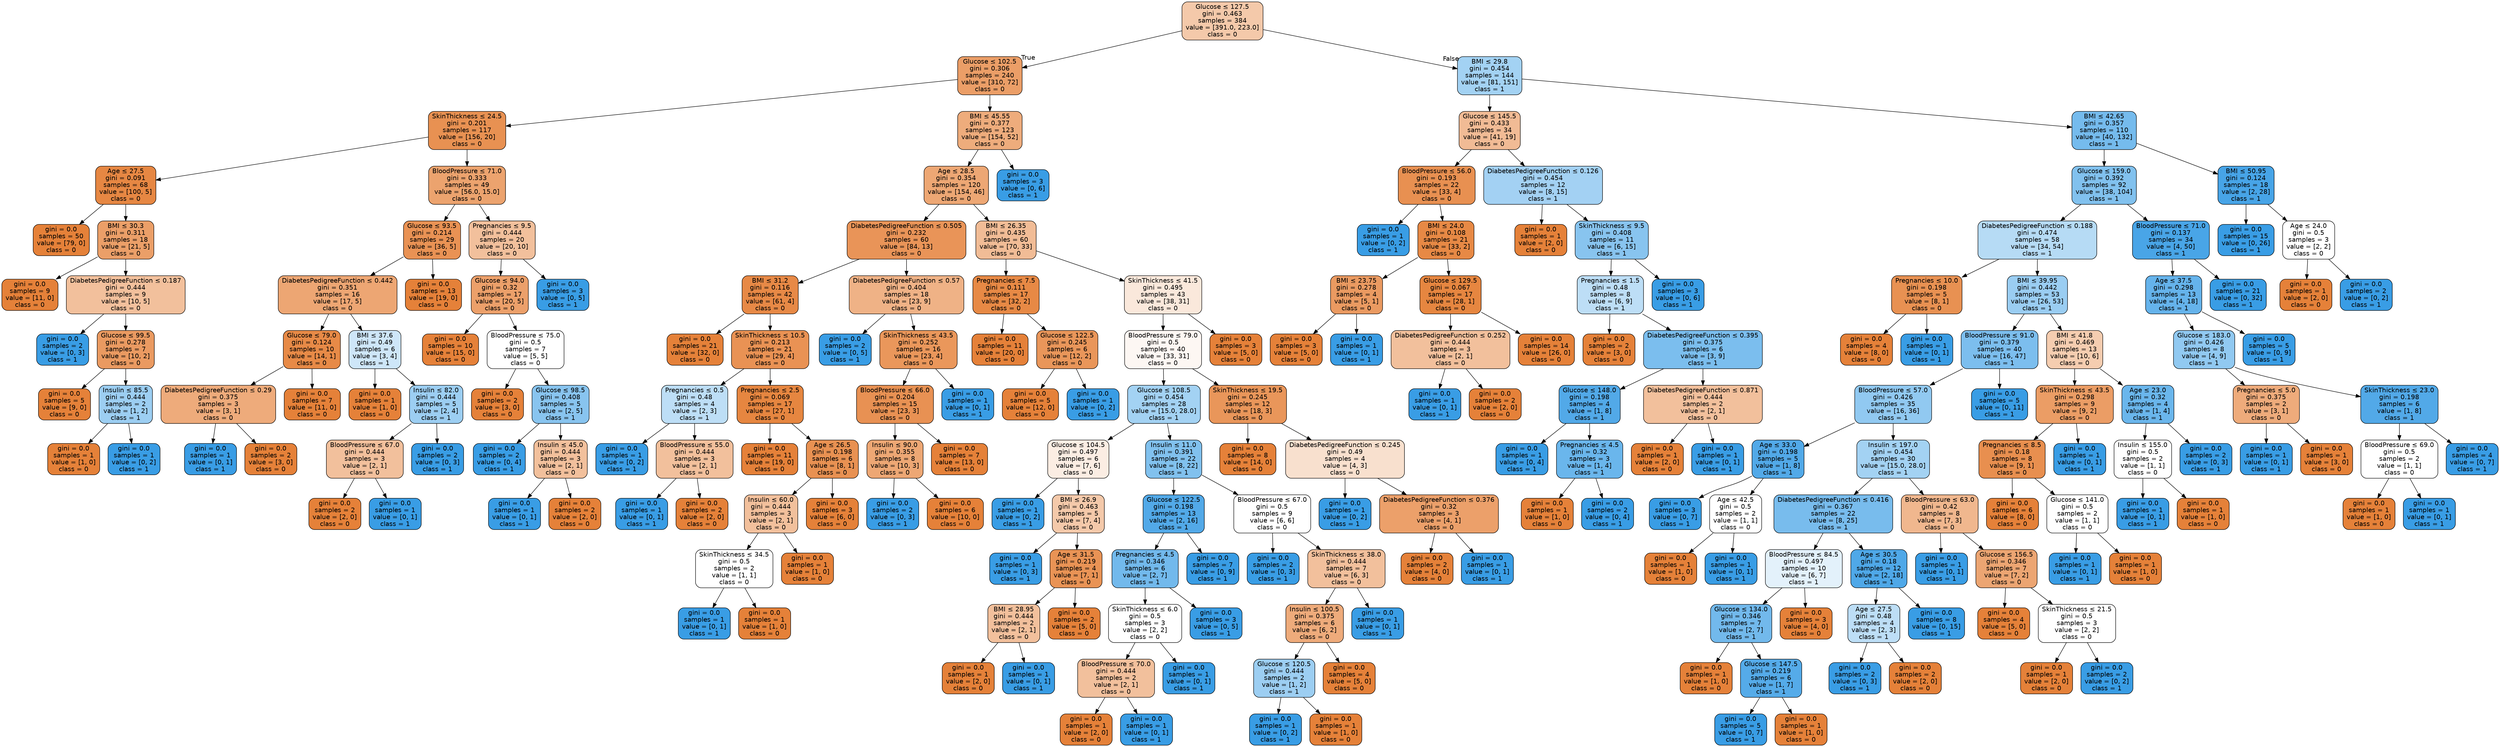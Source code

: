 digraph Tree {
node [shape=box, style="filled, rounded", color="black", fontname="helvetica"] ;
edge [fontname="helvetica"] ;
0 [label=<Glucose &le; 127.5<br/>gini = 0.463<br/>samples = 384<br/>value = [391.0, 223.0]<br/>class = 0>, fillcolor="#f4c9aa"] ;
1 [label=<Glucose &le; 102.5<br/>gini = 0.306<br/>samples = 240<br/>value = [310, 72]<br/>class = 0>, fillcolor="#eb9e67"] ;
0 -> 1 [labeldistance=2.5, labelangle=45, headlabel="True"] ;
2 [label=<SkinThickness &le; 24.5<br/>gini = 0.201<br/>samples = 117<br/>value = [156, 20]<br/>class = 0>, fillcolor="#e89152"] ;
1 -> 2 ;
3 [label=<Age &le; 27.5<br/>gini = 0.091<br/>samples = 68<br/>value = [100, 5]<br/>class = 0>, fillcolor="#e68743"] ;
2 -> 3 ;
4 [label=<gini = 0.0<br/>samples = 50<br/>value = [79, 0]<br/>class = 0>, fillcolor="#e58139"] ;
3 -> 4 ;
5 [label=<BMI &le; 30.3<br/>gini = 0.311<br/>samples = 18<br/>value = [21, 5]<br/>class = 0>, fillcolor="#eb9f68"] ;
3 -> 5 ;
6 [label=<gini = 0.0<br/>samples = 9<br/>value = [11, 0]<br/>class = 0>, fillcolor="#e58139"] ;
5 -> 6 ;
7 [label=<DiabetesPedigreeFunction &le; 0.187<br/>gini = 0.444<br/>samples = 9<br/>value = [10, 5]<br/>class = 0>, fillcolor="#f2c09c"] ;
5 -> 7 ;
8 [label=<gini = 0.0<br/>samples = 2<br/>value = [0, 3]<br/>class = 1>, fillcolor="#399de5"] ;
7 -> 8 ;
9 [label=<Glucose &le; 99.5<br/>gini = 0.278<br/>samples = 7<br/>value = [10, 2]<br/>class = 0>, fillcolor="#ea9a61"] ;
7 -> 9 ;
10 [label=<gini = 0.0<br/>samples = 5<br/>value = [9, 0]<br/>class = 0>, fillcolor="#e58139"] ;
9 -> 10 ;
11 [label=<Insulin &le; 85.5<br/>gini = 0.444<br/>samples = 2<br/>value = [1, 2]<br/>class = 1>, fillcolor="#9ccef2"] ;
9 -> 11 ;
12 [label=<gini = 0.0<br/>samples = 1<br/>value = [1, 0]<br/>class = 0>, fillcolor="#e58139"] ;
11 -> 12 ;
13 [label=<gini = 0.0<br/>samples = 1<br/>value = [0, 2]<br/>class = 1>, fillcolor="#399de5"] ;
11 -> 13 ;
14 [label=<BloodPressure &le; 71.0<br/>gini = 0.333<br/>samples = 49<br/>value = [56.0, 15.0]<br/>class = 0>, fillcolor="#eca36e"] ;
2 -> 14 ;
15 [label=<Glucose &le; 93.5<br/>gini = 0.214<br/>samples = 29<br/>value = [36, 5]<br/>class = 0>, fillcolor="#e99254"] ;
14 -> 15 ;
16 [label=<DiabetesPedigreeFunction &le; 0.442<br/>gini = 0.351<br/>samples = 16<br/>value = [17, 5]<br/>class = 0>, fillcolor="#eda673"] ;
15 -> 16 ;
17 [label=<Glucose &le; 79.0<br/>gini = 0.124<br/>samples = 10<br/>value = [14, 1]<br/>class = 0>, fillcolor="#e78a47"] ;
16 -> 17 ;
18 [label=<DiabetesPedigreeFunction &le; 0.29<br/>gini = 0.375<br/>samples = 3<br/>value = [3, 1]<br/>class = 0>, fillcolor="#eeab7b"] ;
17 -> 18 ;
19 [label=<gini = 0.0<br/>samples = 1<br/>value = [0, 1]<br/>class = 1>, fillcolor="#399de5"] ;
18 -> 19 ;
20 [label=<gini = 0.0<br/>samples = 2<br/>value = [3, 0]<br/>class = 0>, fillcolor="#e58139"] ;
18 -> 20 ;
21 [label=<gini = 0.0<br/>samples = 7<br/>value = [11, 0]<br/>class = 0>, fillcolor="#e58139"] ;
17 -> 21 ;
22 [label=<BMI &le; 37.6<br/>gini = 0.49<br/>samples = 6<br/>value = [3, 4]<br/>class = 1>, fillcolor="#cee6f8"] ;
16 -> 22 ;
23 [label=<gini = 0.0<br/>samples = 1<br/>value = [1, 0]<br/>class = 0>, fillcolor="#e58139"] ;
22 -> 23 ;
24 [label=<Insulin &le; 82.0<br/>gini = 0.444<br/>samples = 5<br/>value = [2, 4]<br/>class = 1>, fillcolor="#9ccef2"] ;
22 -> 24 ;
25 [label=<BloodPressure &le; 67.0<br/>gini = 0.444<br/>samples = 3<br/>value = [2, 1]<br/>class = 0>, fillcolor="#f2c09c"] ;
24 -> 25 ;
26 [label=<gini = 0.0<br/>samples = 2<br/>value = [2, 0]<br/>class = 0>, fillcolor="#e58139"] ;
25 -> 26 ;
27 [label=<gini = 0.0<br/>samples = 1<br/>value = [0, 1]<br/>class = 1>, fillcolor="#399de5"] ;
25 -> 27 ;
28 [label=<gini = 0.0<br/>samples = 2<br/>value = [0, 3]<br/>class = 1>, fillcolor="#399de5"] ;
24 -> 28 ;
29 [label=<gini = 0.0<br/>samples = 13<br/>value = [19, 0]<br/>class = 0>, fillcolor="#e58139"] ;
15 -> 29 ;
30 [label=<Pregnancies &le; 9.5<br/>gini = 0.444<br/>samples = 20<br/>value = [20, 10]<br/>class = 0>, fillcolor="#f2c09c"] ;
14 -> 30 ;
31 [label=<Glucose &le; 94.0<br/>gini = 0.32<br/>samples = 17<br/>value = [20, 5]<br/>class = 0>, fillcolor="#eca06a"] ;
30 -> 31 ;
32 [label=<gini = 0.0<br/>samples = 10<br/>value = [15, 0]<br/>class = 0>, fillcolor="#e58139"] ;
31 -> 32 ;
33 [label=<BloodPressure &le; 75.0<br/>gini = 0.5<br/>samples = 7<br/>value = [5, 5]<br/>class = 0>, fillcolor="#ffffff"] ;
31 -> 33 ;
34 [label=<gini = 0.0<br/>samples = 2<br/>value = [3, 0]<br/>class = 0>, fillcolor="#e58139"] ;
33 -> 34 ;
35 [label=<Glucose &le; 98.5<br/>gini = 0.408<br/>samples = 5<br/>value = [2, 5]<br/>class = 1>, fillcolor="#88c4ef"] ;
33 -> 35 ;
36 [label=<gini = 0.0<br/>samples = 2<br/>value = [0, 4]<br/>class = 1>, fillcolor="#399de5"] ;
35 -> 36 ;
37 [label=<Insulin &le; 45.0<br/>gini = 0.444<br/>samples = 3<br/>value = [2, 1]<br/>class = 0>, fillcolor="#f2c09c"] ;
35 -> 37 ;
38 [label=<gini = 0.0<br/>samples = 1<br/>value = [0, 1]<br/>class = 1>, fillcolor="#399de5"] ;
37 -> 38 ;
39 [label=<gini = 0.0<br/>samples = 2<br/>value = [2, 0]<br/>class = 0>, fillcolor="#e58139"] ;
37 -> 39 ;
40 [label=<gini = 0.0<br/>samples = 3<br/>value = [0, 5]<br/>class = 1>, fillcolor="#399de5"] ;
30 -> 40 ;
41 [label=<BMI &le; 45.55<br/>gini = 0.377<br/>samples = 123<br/>value = [154, 52]<br/>class = 0>, fillcolor="#eeac7c"] ;
1 -> 41 ;
42 [label=<Age &le; 28.5<br/>gini = 0.354<br/>samples = 120<br/>value = [154, 46]<br/>class = 0>, fillcolor="#eda774"] ;
41 -> 42 ;
43 [label=<DiabetesPedigreeFunction &le; 0.505<br/>gini = 0.232<br/>samples = 60<br/>value = [84, 13]<br/>class = 0>, fillcolor="#e99458"] ;
42 -> 43 ;
44 [label=<BMI &le; 31.2<br/>gini = 0.116<br/>samples = 42<br/>value = [61, 4]<br/>class = 0>, fillcolor="#e78946"] ;
43 -> 44 ;
45 [label=<gini = 0.0<br/>samples = 21<br/>value = [32, 0]<br/>class = 0>, fillcolor="#e58139"] ;
44 -> 45 ;
46 [label=<SkinThickness &le; 10.5<br/>gini = 0.213<br/>samples = 21<br/>value = [29, 4]<br/>class = 0>, fillcolor="#e99254"] ;
44 -> 46 ;
47 [label=<Pregnancies &le; 0.5<br/>gini = 0.48<br/>samples = 4<br/>value = [2, 3]<br/>class = 1>, fillcolor="#bddef6"] ;
46 -> 47 ;
48 [label=<gini = 0.0<br/>samples = 1<br/>value = [0, 2]<br/>class = 1>, fillcolor="#399de5"] ;
47 -> 48 ;
49 [label=<BloodPressure &le; 55.0<br/>gini = 0.444<br/>samples = 3<br/>value = [2, 1]<br/>class = 0>, fillcolor="#f2c09c"] ;
47 -> 49 ;
50 [label=<gini = 0.0<br/>samples = 1<br/>value = [0, 1]<br/>class = 1>, fillcolor="#399de5"] ;
49 -> 50 ;
51 [label=<gini = 0.0<br/>samples = 2<br/>value = [2, 0]<br/>class = 0>, fillcolor="#e58139"] ;
49 -> 51 ;
52 [label=<Pregnancies &le; 2.5<br/>gini = 0.069<br/>samples = 17<br/>value = [27, 1]<br/>class = 0>, fillcolor="#e68640"] ;
46 -> 52 ;
53 [label=<gini = 0.0<br/>samples = 11<br/>value = [19, 0]<br/>class = 0>, fillcolor="#e58139"] ;
52 -> 53 ;
54 [label=<Age &le; 26.5<br/>gini = 0.198<br/>samples = 6<br/>value = [8, 1]<br/>class = 0>, fillcolor="#e89152"] ;
52 -> 54 ;
55 [label=<Insulin &le; 60.0<br/>gini = 0.444<br/>samples = 3<br/>value = [2, 1]<br/>class = 0>, fillcolor="#f2c09c"] ;
54 -> 55 ;
56 [label=<SkinThickness &le; 34.5<br/>gini = 0.5<br/>samples = 2<br/>value = [1, 1]<br/>class = 0>, fillcolor="#ffffff"] ;
55 -> 56 ;
57 [label=<gini = 0.0<br/>samples = 1<br/>value = [0, 1]<br/>class = 1>, fillcolor="#399de5"] ;
56 -> 57 ;
58 [label=<gini = 0.0<br/>samples = 1<br/>value = [1, 0]<br/>class = 0>, fillcolor="#e58139"] ;
56 -> 58 ;
59 [label=<gini = 0.0<br/>samples = 1<br/>value = [1, 0]<br/>class = 0>, fillcolor="#e58139"] ;
55 -> 59 ;
60 [label=<gini = 0.0<br/>samples = 3<br/>value = [6, 0]<br/>class = 0>, fillcolor="#e58139"] ;
54 -> 60 ;
61 [label=<DiabetesPedigreeFunction &le; 0.57<br/>gini = 0.404<br/>samples = 18<br/>value = [23, 9]<br/>class = 0>, fillcolor="#efb286"] ;
43 -> 61 ;
62 [label=<gini = 0.0<br/>samples = 2<br/>value = [0, 5]<br/>class = 1>, fillcolor="#399de5"] ;
61 -> 62 ;
63 [label=<SkinThickness &le; 43.5<br/>gini = 0.252<br/>samples = 16<br/>value = [23, 4]<br/>class = 0>, fillcolor="#ea975b"] ;
61 -> 63 ;
64 [label=<BloodPressure &le; 66.0<br/>gini = 0.204<br/>samples = 15<br/>value = [23, 3]<br/>class = 0>, fillcolor="#e89153"] ;
63 -> 64 ;
65 [label=<Insulin &le; 90.0<br/>gini = 0.355<br/>samples = 8<br/>value = [10, 3]<br/>class = 0>, fillcolor="#eda774"] ;
64 -> 65 ;
66 [label=<gini = 0.0<br/>samples = 2<br/>value = [0, 3]<br/>class = 1>, fillcolor="#399de5"] ;
65 -> 66 ;
67 [label=<gini = 0.0<br/>samples = 6<br/>value = [10, 0]<br/>class = 0>, fillcolor="#e58139"] ;
65 -> 67 ;
68 [label=<gini = 0.0<br/>samples = 7<br/>value = [13, 0]<br/>class = 0>, fillcolor="#e58139"] ;
64 -> 68 ;
69 [label=<gini = 0.0<br/>samples = 1<br/>value = [0, 1]<br/>class = 1>, fillcolor="#399de5"] ;
63 -> 69 ;
70 [label=<BMI &le; 26.35<br/>gini = 0.435<br/>samples = 60<br/>value = [70, 33]<br/>class = 0>, fillcolor="#f1bc96"] ;
42 -> 70 ;
71 [label=<Pregnancies &le; 7.5<br/>gini = 0.111<br/>samples = 17<br/>value = [32, 2]<br/>class = 0>, fillcolor="#e78945"] ;
70 -> 71 ;
72 [label=<gini = 0.0<br/>samples = 11<br/>value = [20, 0]<br/>class = 0>, fillcolor="#e58139"] ;
71 -> 72 ;
73 [label=<Glucose &le; 122.5<br/>gini = 0.245<br/>samples = 6<br/>value = [12, 2]<br/>class = 0>, fillcolor="#e9965a"] ;
71 -> 73 ;
74 [label=<gini = 0.0<br/>samples = 5<br/>value = [12, 0]<br/>class = 0>, fillcolor="#e58139"] ;
73 -> 74 ;
75 [label=<gini = 0.0<br/>samples = 1<br/>value = [0, 2]<br/>class = 1>, fillcolor="#399de5"] ;
73 -> 75 ;
76 [label=<SkinThickness &le; 41.5<br/>gini = 0.495<br/>samples = 43<br/>value = [38, 31]<br/>class = 0>, fillcolor="#fae8db"] ;
70 -> 76 ;
77 [label=<BloodPressure &le; 79.0<br/>gini = 0.5<br/>samples = 40<br/>value = [33, 31]<br/>class = 0>, fillcolor="#fdf7f3"] ;
76 -> 77 ;
78 [label=<Glucose &le; 108.5<br/>gini = 0.454<br/>samples = 28<br/>value = [15.0, 28.0]<br/>class = 1>, fillcolor="#a3d2f3"] ;
77 -> 78 ;
79 [label=<Glucose &le; 104.5<br/>gini = 0.497<br/>samples = 6<br/>value = [7, 6]<br/>class = 0>, fillcolor="#fbede3"] ;
78 -> 79 ;
80 [label=<gini = 0.0<br/>samples = 1<br/>value = [0, 2]<br/>class = 1>, fillcolor="#399de5"] ;
79 -> 80 ;
81 [label=<BMI &le; 26.9<br/>gini = 0.463<br/>samples = 5<br/>value = [7, 4]<br/>class = 0>, fillcolor="#f4c9aa"] ;
79 -> 81 ;
82 [label=<gini = 0.0<br/>samples = 1<br/>value = [0, 3]<br/>class = 1>, fillcolor="#399de5"] ;
81 -> 82 ;
83 [label=<Age &le; 31.5<br/>gini = 0.219<br/>samples = 4<br/>value = [7, 1]<br/>class = 0>, fillcolor="#e99355"] ;
81 -> 83 ;
84 [label=<BMI &le; 28.95<br/>gini = 0.444<br/>samples = 2<br/>value = [2, 1]<br/>class = 0>, fillcolor="#f2c09c"] ;
83 -> 84 ;
85 [label=<gini = 0.0<br/>samples = 1<br/>value = [2, 0]<br/>class = 0>, fillcolor="#e58139"] ;
84 -> 85 ;
86 [label=<gini = 0.0<br/>samples = 1<br/>value = [0, 1]<br/>class = 1>, fillcolor="#399de5"] ;
84 -> 86 ;
87 [label=<gini = 0.0<br/>samples = 2<br/>value = [5, 0]<br/>class = 0>, fillcolor="#e58139"] ;
83 -> 87 ;
88 [label=<Insulin &le; 11.0<br/>gini = 0.391<br/>samples = 22<br/>value = [8, 22]<br/>class = 1>, fillcolor="#81c1ee"] ;
78 -> 88 ;
89 [label=<Glucose &le; 122.5<br/>gini = 0.198<br/>samples = 13<br/>value = [2, 16]<br/>class = 1>, fillcolor="#52a9e8"] ;
88 -> 89 ;
90 [label=<Pregnancies &le; 4.5<br/>gini = 0.346<br/>samples = 6<br/>value = [2, 7]<br/>class = 1>, fillcolor="#72b9ec"] ;
89 -> 90 ;
91 [label=<SkinThickness &le; 6.0<br/>gini = 0.5<br/>samples = 3<br/>value = [2, 2]<br/>class = 0>, fillcolor="#ffffff"] ;
90 -> 91 ;
92 [label=<BloodPressure &le; 70.0<br/>gini = 0.444<br/>samples = 2<br/>value = [2, 1]<br/>class = 0>, fillcolor="#f2c09c"] ;
91 -> 92 ;
93 [label=<gini = 0.0<br/>samples = 1<br/>value = [2, 0]<br/>class = 0>, fillcolor="#e58139"] ;
92 -> 93 ;
94 [label=<gini = 0.0<br/>samples = 1<br/>value = [0, 1]<br/>class = 1>, fillcolor="#399de5"] ;
92 -> 94 ;
95 [label=<gini = 0.0<br/>samples = 1<br/>value = [0, 1]<br/>class = 1>, fillcolor="#399de5"] ;
91 -> 95 ;
96 [label=<gini = 0.0<br/>samples = 3<br/>value = [0, 5]<br/>class = 1>, fillcolor="#399de5"] ;
90 -> 96 ;
97 [label=<gini = 0.0<br/>samples = 7<br/>value = [0, 9]<br/>class = 1>, fillcolor="#399de5"] ;
89 -> 97 ;
98 [label=<BloodPressure &le; 67.0<br/>gini = 0.5<br/>samples = 9<br/>value = [6, 6]<br/>class = 0>, fillcolor="#ffffff"] ;
88 -> 98 ;
99 [label=<gini = 0.0<br/>samples = 2<br/>value = [0, 3]<br/>class = 1>, fillcolor="#399de5"] ;
98 -> 99 ;
100 [label=<SkinThickness &le; 38.0<br/>gini = 0.444<br/>samples = 7<br/>value = [6, 3]<br/>class = 0>, fillcolor="#f2c09c"] ;
98 -> 100 ;
101 [label=<Insulin &le; 100.5<br/>gini = 0.375<br/>samples = 6<br/>value = [6, 2]<br/>class = 0>, fillcolor="#eeab7b"] ;
100 -> 101 ;
102 [label=<Glucose &le; 120.5<br/>gini = 0.444<br/>samples = 2<br/>value = [1, 2]<br/>class = 1>, fillcolor="#9ccef2"] ;
101 -> 102 ;
103 [label=<gini = 0.0<br/>samples = 1<br/>value = [0, 2]<br/>class = 1>, fillcolor="#399de5"] ;
102 -> 103 ;
104 [label=<gini = 0.0<br/>samples = 1<br/>value = [1, 0]<br/>class = 0>, fillcolor="#e58139"] ;
102 -> 104 ;
105 [label=<gini = 0.0<br/>samples = 4<br/>value = [5, 0]<br/>class = 0>, fillcolor="#e58139"] ;
101 -> 105 ;
106 [label=<gini = 0.0<br/>samples = 1<br/>value = [0, 1]<br/>class = 1>, fillcolor="#399de5"] ;
100 -> 106 ;
107 [label=<SkinThickness &le; 19.5<br/>gini = 0.245<br/>samples = 12<br/>value = [18, 3]<br/>class = 0>, fillcolor="#e9965a"] ;
77 -> 107 ;
108 [label=<gini = 0.0<br/>samples = 8<br/>value = [14, 0]<br/>class = 0>, fillcolor="#e58139"] ;
107 -> 108 ;
109 [label=<DiabetesPedigreeFunction &le; 0.245<br/>gini = 0.49<br/>samples = 4<br/>value = [4, 3]<br/>class = 0>, fillcolor="#f8e0ce"] ;
107 -> 109 ;
110 [label=<gini = 0.0<br/>samples = 1<br/>value = [0, 2]<br/>class = 1>, fillcolor="#399de5"] ;
109 -> 110 ;
111 [label=<DiabetesPedigreeFunction &le; 0.376<br/>gini = 0.32<br/>samples = 3<br/>value = [4, 1]<br/>class = 0>, fillcolor="#eca06a"] ;
109 -> 111 ;
112 [label=<gini = 0.0<br/>samples = 2<br/>value = [4, 0]<br/>class = 0>, fillcolor="#e58139"] ;
111 -> 112 ;
113 [label=<gini = 0.0<br/>samples = 1<br/>value = [0, 1]<br/>class = 1>, fillcolor="#399de5"] ;
111 -> 113 ;
114 [label=<gini = 0.0<br/>samples = 3<br/>value = [5, 0]<br/>class = 0>, fillcolor="#e58139"] ;
76 -> 114 ;
115 [label=<gini = 0.0<br/>samples = 3<br/>value = [0, 6]<br/>class = 1>, fillcolor="#399de5"] ;
41 -> 115 ;
116 [label=<BMI &le; 29.8<br/>gini = 0.454<br/>samples = 144<br/>value = [81, 151]<br/>class = 1>, fillcolor="#a3d2f3"] ;
0 -> 116 [labeldistance=2.5, labelangle=-45, headlabel="False"] ;
117 [label=<Glucose &le; 145.5<br/>gini = 0.433<br/>samples = 34<br/>value = [41, 19]<br/>class = 0>, fillcolor="#f1bb95"] ;
116 -> 117 ;
118 [label=<BloodPressure &le; 56.0<br/>gini = 0.193<br/>samples = 22<br/>value = [33, 4]<br/>class = 0>, fillcolor="#e89051"] ;
117 -> 118 ;
119 [label=<gini = 0.0<br/>samples = 1<br/>value = [0, 2]<br/>class = 1>, fillcolor="#399de5"] ;
118 -> 119 ;
120 [label=<BMI &le; 24.0<br/>gini = 0.108<br/>samples = 21<br/>value = [33, 2]<br/>class = 0>, fillcolor="#e78945"] ;
118 -> 120 ;
121 [label=<BMI &le; 23.75<br/>gini = 0.278<br/>samples = 4<br/>value = [5, 1]<br/>class = 0>, fillcolor="#ea9a61"] ;
120 -> 121 ;
122 [label=<gini = 0.0<br/>samples = 3<br/>value = [5, 0]<br/>class = 0>, fillcolor="#e58139"] ;
121 -> 122 ;
123 [label=<gini = 0.0<br/>samples = 1<br/>value = [0, 1]<br/>class = 1>, fillcolor="#399de5"] ;
121 -> 123 ;
124 [label=<Glucose &le; 129.5<br/>gini = 0.067<br/>samples = 17<br/>value = [28, 1]<br/>class = 0>, fillcolor="#e68640"] ;
120 -> 124 ;
125 [label=<DiabetesPedigreeFunction &le; 0.252<br/>gini = 0.444<br/>samples = 3<br/>value = [2, 1]<br/>class = 0>, fillcolor="#f2c09c"] ;
124 -> 125 ;
126 [label=<gini = 0.0<br/>samples = 1<br/>value = [0, 1]<br/>class = 1>, fillcolor="#399de5"] ;
125 -> 126 ;
127 [label=<gini = 0.0<br/>samples = 2<br/>value = [2, 0]<br/>class = 0>, fillcolor="#e58139"] ;
125 -> 127 ;
128 [label=<gini = 0.0<br/>samples = 14<br/>value = [26, 0]<br/>class = 0>, fillcolor="#e58139"] ;
124 -> 128 ;
129 [label=<DiabetesPedigreeFunction &le; 0.126<br/>gini = 0.454<br/>samples = 12<br/>value = [8, 15]<br/>class = 1>, fillcolor="#a3d1f3"] ;
117 -> 129 ;
130 [label=<gini = 0.0<br/>samples = 1<br/>value = [2, 0]<br/>class = 0>, fillcolor="#e58139"] ;
129 -> 130 ;
131 [label=<SkinThickness &le; 9.5<br/>gini = 0.408<br/>samples = 11<br/>value = [6, 15]<br/>class = 1>, fillcolor="#88c4ef"] ;
129 -> 131 ;
132 [label=<Pregnancies &le; 1.5<br/>gini = 0.48<br/>samples = 8<br/>value = [6, 9]<br/>class = 1>, fillcolor="#bddef6"] ;
131 -> 132 ;
133 [label=<gini = 0.0<br/>samples = 2<br/>value = [3, 0]<br/>class = 0>, fillcolor="#e58139"] ;
132 -> 133 ;
134 [label=<DiabetesPedigreeFunction &le; 0.395<br/>gini = 0.375<br/>samples = 6<br/>value = [3, 9]<br/>class = 1>, fillcolor="#7bbeee"] ;
132 -> 134 ;
135 [label=<Glucose &le; 148.0<br/>gini = 0.198<br/>samples = 4<br/>value = [1, 8]<br/>class = 1>, fillcolor="#52a9e8"] ;
134 -> 135 ;
136 [label=<gini = 0.0<br/>samples = 1<br/>value = [0, 4]<br/>class = 1>, fillcolor="#399de5"] ;
135 -> 136 ;
137 [label=<Pregnancies &le; 4.5<br/>gini = 0.32<br/>samples = 3<br/>value = [1, 4]<br/>class = 1>, fillcolor="#6ab6ec"] ;
135 -> 137 ;
138 [label=<gini = 0.0<br/>samples = 1<br/>value = [1, 0]<br/>class = 0>, fillcolor="#e58139"] ;
137 -> 138 ;
139 [label=<gini = 0.0<br/>samples = 2<br/>value = [0, 4]<br/>class = 1>, fillcolor="#399de5"] ;
137 -> 139 ;
140 [label=<DiabetesPedigreeFunction &le; 0.871<br/>gini = 0.444<br/>samples = 2<br/>value = [2, 1]<br/>class = 0>, fillcolor="#f2c09c"] ;
134 -> 140 ;
141 [label=<gini = 0.0<br/>samples = 1<br/>value = [2, 0]<br/>class = 0>, fillcolor="#e58139"] ;
140 -> 141 ;
142 [label=<gini = 0.0<br/>samples = 1<br/>value = [0, 1]<br/>class = 1>, fillcolor="#399de5"] ;
140 -> 142 ;
143 [label=<gini = 0.0<br/>samples = 3<br/>value = [0, 6]<br/>class = 1>, fillcolor="#399de5"] ;
131 -> 143 ;
144 [label=<BMI &le; 42.65<br/>gini = 0.357<br/>samples = 110<br/>value = [40, 132]<br/>class = 1>, fillcolor="#75bbed"] ;
116 -> 144 ;
145 [label=<Glucose &le; 159.0<br/>gini = 0.392<br/>samples = 92<br/>value = [38, 104]<br/>class = 1>, fillcolor="#81c1ee"] ;
144 -> 145 ;
146 [label=<DiabetesPedigreeFunction &le; 0.188<br/>gini = 0.474<br/>samples = 58<br/>value = [34, 54]<br/>class = 1>, fillcolor="#b6dbf5"] ;
145 -> 146 ;
147 [label=<Pregnancies &le; 10.0<br/>gini = 0.198<br/>samples = 5<br/>value = [8, 1]<br/>class = 0>, fillcolor="#e89152"] ;
146 -> 147 ;
148 [label=<gini = 0.0<br/>samples = 4<br/>value = [8, 0]<br/>class = 0>, fillcolor="#e58139"] ;
147 -> 148 ;
149 [label=<gini = 0.0<br/>samples = 1<br/>value = [0, 1]<br/>class = 1>, fillcolor="#399de5"] ;
147 -> 149 ;
150 [label=<BMI &le; 39.95<br/>gini = 0.442<br/>samples = 53<br/>value = [26, 53]<br/>class = 1>, fillcolor="#9acdf2"] ;
146 -> 150 ;
151 [label=<BloodPressure &le; 91.0<br/>gini = 0.379<br/>samples = 40<br/>value = [16, 47]<br/>class = 1>, fillcolor="#7cbeee"] ;
150 -> 151 ;
152 [label=<BloodPressure &le; 57.0<br/>gini = 0.426<br/>samples = 35<br/>value = [16, 36]<br/>class = 1>, fillcolor="#91c9f1"] ;
151 -> 152 ;
153 [label=<Age &le; 33.0<br/>gini = 0.198<br/>samples = 5<br/>value = [1, 8]<br/>class = 1>, fillcolor="#52a9e8"] ;
152 -> 153 ;
154 [label=<gini = 0.0<br/>samples = 3<br/>value = [0, 7]<br/>class = 1>, fillcolor="#399de5"] ;
153 -> 154 ;
155 [label=<Age &le; 42.5<br/>gini = 0.5<br/>samples = 2<br/>value = [1, 1]<br/>class = 0>, fillcolor="#ffffff"] ;
153 -> 155 ;
156 [label=<gini = 0.0<br/>samples = 1<br/>value = [1, 0]<br/>class = 0>, fillcolor="#e58139"] ;
155 -> 156 ;
157 [label=<gini = 0.0<br/>samples = 1<br/>value = [0, 1]<br/>class = 1>, fillcolor="#399de5"] ;
155 -> 157 ;
158 [label=<Insulin &le; 197.0<br/>gini = 0.454<br/>samples = 30<br/>value = [15.0, 28.0]<br/>class = 1>, fillcolor="#a3d2f3"] ;
152 -> 158 ;
159 [label=<DiabetesPedigreeFunction &le; 0.416<br/>gini = 0.367<br/>samples = 22<br/>value = [8, 25]<br/>class = 1>, fillcolor="#78bced"] ;
158 -> 159 ;
160 [label=<BloodPressure &le; 84.5<br/>gini = 0.497<br/>samples = 10<br/>value = [6, 7]<br/>class = 1>, fillcolor="#e3f1fb"] ;
159 -> 160 ;
161 [label=<Glucose &le; 134.0<br/>gini = 0.346<br/>samples = 7<br/>value = [2, 7]<br/>class = 1>, fillcolor="#72b9ec"] ;
160 -> 161 ;
162 [label=<gini = 0.0<br/>samples = 1<br/>value = [1, 0]<br/>class = 0>, fillcolor="#e58139"] ;
161 -> 162 ;
163 [label=<Glucose &le; 147.5<br/>gini = 0.219<br/>samples = 6<br/>value = [1, 7]<br/>class = 1>, fillcolor="#55abe9"] ;
161 -> 163 ;
164 [label=<gini = 0.0<br/>samples = 5<br/>value = [0, 7]<br/>class = 1>, fillcolor="#399de5"] ;
163 -> 164 ;
165 [label=<gini = 0.0<br/>samples = 1<br/>value = [1, 0]<br/>class = 0>, fillcolor="#e58139"] ;
163 -> 165 ;
166 [label=<gini = 0.0<br/>samples = 3<br/>value = [4, 0]<br/>class = 0>, fillcolor="#e58139"] ;
160 -> 166 ;
167 [label=<Age &le; 30.5<br/>gini = 0.18<br/>samples = 12<br/>value = [2, 18]<br/>class = 1>, fillcolor="#4fa8e8"] ;
159 -> 167 ;
168 [label=<Age &le; 27.5<br/>gini = 0.48<br/>samples = 4<br/>value = [2, 3]<br/>class = 1>, fillcolor="#bddef6"] ;
167 -> 168 ;
169 [label=<gini = 0.0<br/>samples = 2<br/>value = [0, 3]<br/>class = 1>, fillcolor="#399de5"] ;
168 -> 169 ;
170 [label=<gini = 0.0<br/>samples = 2<br/>value = [2, 0]<br/>class = 0>, fillcolor="#e58139"] ;
168 -> 170 ;
171 [label=<gini = 0.0<br/>samples = 8<br/>value = [0, 15]<br/>class = 1>, fillcolor="#399de5"] ;
167 -> 171 ;
172 [label=<BloodPressure &le; 63.0<br/>gini = 0.42<br/>samples = 8<br/>value = [7, 3]<br/>class = 0>, fillcolor="#f0b78e"] ;
158 -> 172 ;
173 [label=<gini = 0.0<br/>samples = 1<br/>value = [0, 1]<br/>class = 1>, fillcolor="#399de5"] ;
172 -> 173 ;
174 [label=<Glucose &le; 156.5<br/>gini = 0.346<br/>samples = 7<br/>value = [7, 2]<br/>class = 0>, fillcolor="#eca572"] ;
172 -> 174 ;
175 [label=<gini = 0.0<br/>samples = 4<br/>value = [5, 0]<br/>class = 0>, fillcolor="#e58139"] ;
174 -> 175 ;
176 [label=<SkinThickness &le; 21.5<br/>gini = 0.5<br/>samples = 3<br/>value = [2, 2]<br/>class = 0>, fillcolor="#ffffff"] ;
174 -> 176 ;
177 [label=<gini = 0.0<br/>samples = 1<br/>value = [2, 0]<br/>class = 0>, fillcolor="#e58139"] ;
176 -> 177 ;
178 [label=<gini = 0.0<br/>samples = 2<br/>value = [0, 2]<br/>class = 1>, fillcolor="#399de5"] ;
176 -> 178 ;
179 [label=<gini = 0.0<br/>samples = 5<br/>value = [0, 11]<br/>class = 1>, fillcolor="#399de5"] ;
151 -> 179 ;
180 [label=<BMI &le; 41.8<br/>gini = 0.469<br/>samples = 13<br/>value = [10, 6]<br/>class = 0>, fillcolor="#f5cdb0"] ;
150 -> 180 ;
181 [label=<SkinThickness &le; 43.5<br/>gini = 0.298<br/>samples = 9<br/>value = [9, 2]<br/>class = 0>, fillcolor="#eb9d65"] ;
180 -> 181 ;
182 [label=<Pregnancies &le; 8.5<br/>gini = 0.18<br/>samples = 8<br/>value = [9, 1]<br/>class = 0>, fillcolor="#e88f4f"] ;
181 -> 182 ;
183 [label=<gini = 0.0<br/>samples = 6<br/>value = [8, 0]<br/>class = 0>, fillcolor="#e58139"] ;
182 -> 183 ;
184 [label=<Glucose &le; 141.0<br/>gini = 0.5<br/>samples = 2<br/>value = [1, 1]<br/>class = 0>, fillcolor="#ffffff"] ;
182 -> 184 ;
185 [label=<gini = 0.0<br/>samples = 1<br/>value = [0, 1]<br/>class = 1>, fillcolor="#399de5"] ;
184 -> 185 ;
186 [label=<gini = 0.0<br/>samples = 1<br/>value = [1, 0]<br/>class = 0>, fillcolor="#e58139"] ;
184 -> 186 ;
187 [label=<gini = 0.0<br/>samples = 1<br/>value = [0, 1]<br/>class = 1>, fillcolor="#399de5"] ;
181 -> 187 ;
188 [label=<Age &le; 23.0<br/>gini = 0.32<br/>samples = 4<br/>value = [1, 4]<br/>class = 1>, fillcolor="#6ab6ec"] ;
180 -> 188 ;
189 [label=<Insulin &le; 155.0<br/>gini = 0.5<br/>samples = 2<br/>value = [1, 1]<br/>class = 0>, fillcolor="#ffffff"] ;
188 -> 189 ;
190 [label=<gini = 0.0<br/>samples = 1<br/>value = [0, 1]<br/>class = 1>, fillcolor="#399de5"] ;
189 -> 190 ;
191 [label=<gini = 0.0<br/>samples = 1<br/>value = [1, 0]<br/>class = 0>, fillcolor="#e58139"] ;
189 -> 191 ;
192 [label=<gini = 0.0<br/>samples = 2<br/>value = [0, 3]<br/>class = 1>, fillcolor="#399de5"] ;
188 -> 192 ;
193 [label=<BloodPressure &le; 71.0<br/>gini = 0.137<br/>samples = 34<br/>value = [4, 50]<br/>class = 1>, fillcolor="#49a5e7"] ;
145 -> 193 ;
194 [label=<Age &le; 37.5<br/>gini = 0.298<br/>samples = 13<br/>value = [4, 18]<br/>class = 1>, fillcolor="#65b3eb"] ;
193 -> 194 ;
195 [label=<Glucose &le; 183.0<br/>gini = 0.426<br/>samples = 8<br/>value = [4, 9]<br/>class = 1>, fillcolor="#91c9f1"] ;
194 -> 195 ;
196 [label=<Pregnancies &le; 5.0<br/>gini = 0.375<br/>samples = 2<br/>value = [3, 1]<br/>class = 0>, fillcolor="#eeab7b"] ;
195 -> 196 ;
197 [label=<gini = 0.0<br/>samples = 1<br/>value = [0, 1]<br/>class = 1>, fillcolor="#399de5"] ;
196 -> 197 ;
198 [label=<gini = 0.0<br/>samples = 1<br/>value = [3, 0]<br/>class = 0>, fillcolor="#e58139"] ;
196 -> 198 ;
199 [label=<SkinThickness &le; 23.0<br/>gini = 0.198<br/>samples = 6<br/>value = [1, 8]<br/>class = 1>, fillcolor="#52a9e8"] ;
195 -> 199 ;
200 [label=<BloodPressure &le; 69.0<br/>gini = 0.5<br/>samples = 2<br/>value = [1, 1]<br/>class = 0>, fillcolor="#ffffff"] ;
199 -> 200 ;
201 [label=<gini = 0.0<br/>samples = 1<br/>value = [1, 0]<br/>class = 0>, fillcolor="#e58139"] ;
200 -> 201 ;
202 [label=<gini = 0.0<br/>samples = 1<br/>value = [0, 1]<br/>class = 1>, fillcolor="#399de5"] ;
200 -> 202 ;
203 [label=<gini = 0.0<br/>samples = 4<br/>value = [0, 7]<br/>class = 1>, fillcolor="#399de5"] ;
199 -> 203 ;
204 [label=<gini = 0.0<br/>samples = 5<br/>value = [0, 9]<br/>class = 1>, fillcolor="#399de5"] ;
194 -> 204 ;
205 [label=<gini = 0.0<br/>samples = 21<br/>value = [0, 32]<br/>class = 1>, fillcolor="#399de5"] ;
193 -> 205 ;
206 [label=<BMI &le; 50.95<br/>gini = 0.124<br/>samples = 18<br/>value = [2, 28]<br/>class = 1>, fillcolor="#47a4e7"] ;
144 -> 206 ;
207 [label=<gini = 0.0<br/>samples = 15<br/>value = [0, 26]<br/>class = 1>, fillcolor="#399de5"] ;
206 -> 207 ;
208 [label=<Age &le; 24.0<br/>gini = 0.5<br/>samples = 3<br/>value = [2, 2]<br/>class = 0>, fillcolor="#ffffff"] ;
206 -> 208 ;
209 [label=<gini = 0.0<br/>samples = 1<br/>value = [2, 0]<br/>class = 0>, fillcolor="#e58139"] ;
208 -> 209 ;
210 [label=<gini = 0.0<br/>samples = 2<br/>value = [0, 2]<br/>class = 1>, fillcolor="#399de5"] ;
208 -> 210 ;
}